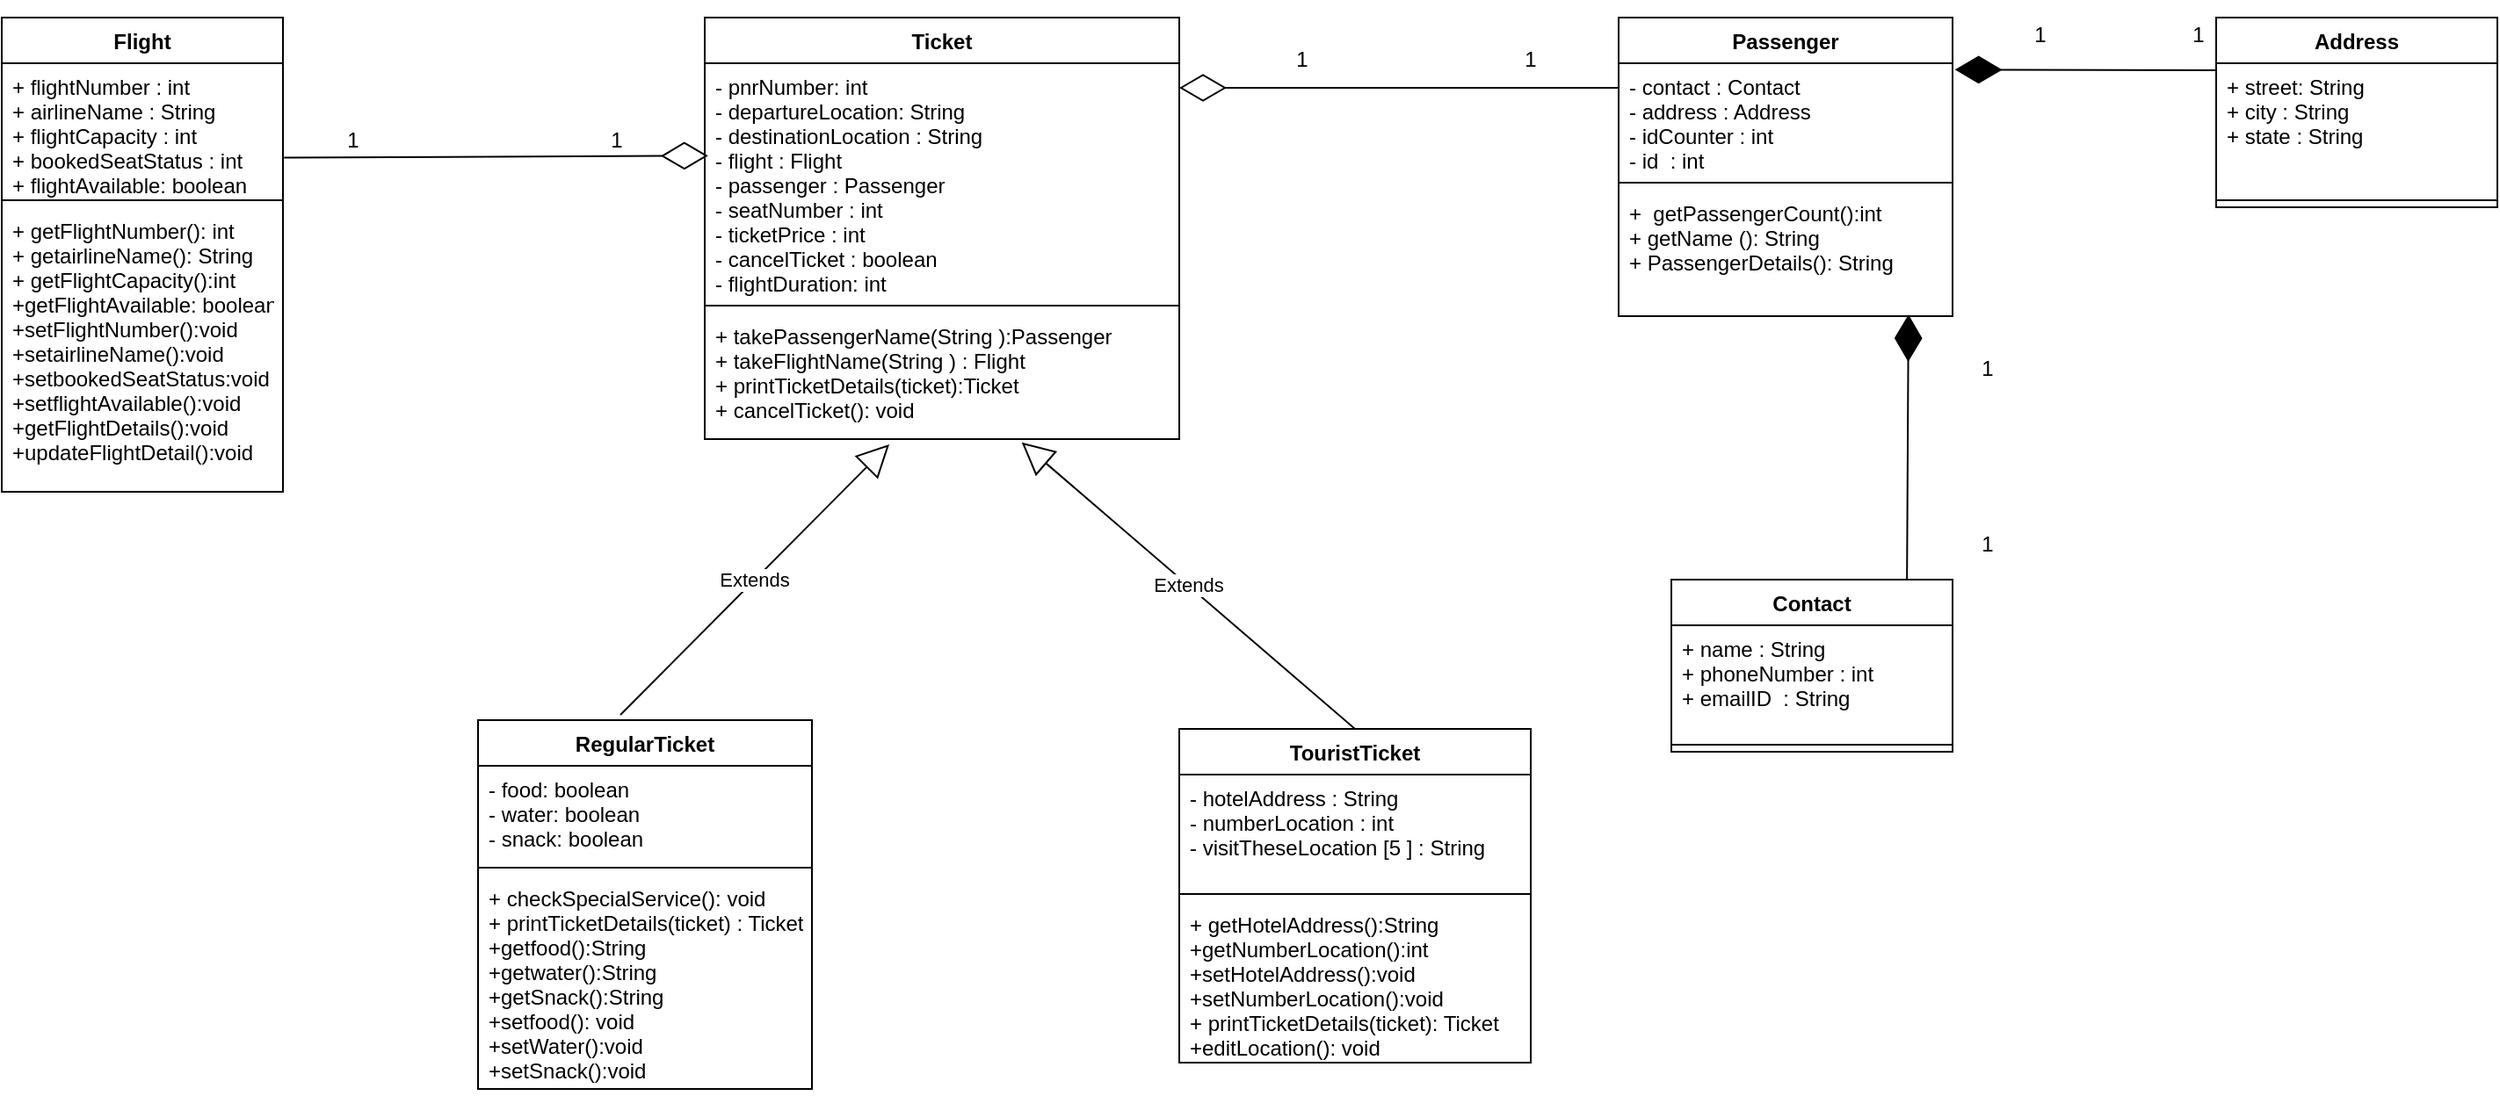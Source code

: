 <mxfile version="14.9.2" type="device"><diagram id="Smss36zBpjV6jGFIX1n4" name="Page-1"><mxGraphModel dx="2309" dy="644" grid="1" gridSize="10" guides="1" tooltips="1" connect="1" arrows="1" fold="1" page="1" pageScale="1" pageWidth="850" pageHeight="1100" math="0" shadow="0"><root><mxCell id="0"/><mxCell id="1" parent="0"/><mxCell id="hDVdwc70knxA4Nyr3FCd-10" value="" style="endArrow=diamondThin;endFill=0;endSize=24;html=1;entryX=0.007;entryY=0.393;entryDx=0;entryDy=0;entryPerimeter=0;exitX=1.004;exitY=0.727;exitDx=0;exitDy=0;exitPerimeter=0;" parent="1" source="NB_ktXBMvmLJStWmGy2e-2" edge="1" target="hDVdwc70knxA4Nyr3FCd-12"><mxGeometry width="160" relative="1" as="geometry"><mxPoint x="-170" y="199" as="sourcePoint"/><mxPoint x="60.54" y="218.72" as="targetPoint"/><Array as="points"/></mxGeometry></mxCell><mxCell id="hDVdwc70knxA4Nyr3FCd-11" value="Ticket" style="swimlane;fontStyle=1;align=center;verticalAlign=top;childLayout=stackLayout;horizontal=1;startSize=26;horizontalStack=0;resizeParent=1;resizeParentMax=0;resizeLast=0;collapsible=1;marginBottom=0;" parent="1" vertex="1"><mxGeometry x="60" y="120" width="270" height="240" as="geometry"/></mxCell><mxCell id="hDVdwc70knxA4Nyr3FCd-12" value="- pnrNumber: int&#10;- departureLocation: String&#10;- destinationLocation : String&#10;- flight : Flight&#10;- passenger : Passenger&#10;- seatNumber : int &#10;- ticketPrice : int&#10;- cancelTicket : boolean&#10;- flightDuration: int  &#10;&#10;" style="text;strokeColor=none;fillColor=none;align=left;verticalAlign=top;spacingLeft=4;spacingRight=4;overflow=hidden;rotatable=0;points=[[0,0.5],[1,0.5]];portConstraint=eastwest;" parent="hDVdwc70knxA4Nyr3FCd-11" vertex="1"><mxGeometry y="26" width="270" height="134" as="geometry"/></mxCell><mxCell id="hDVdwc70knxA4Nyr3FCd-13" value="" style="line;strokeWidth=1;fillColor=none;align=left;verticalAlign=middle;spacingTop=-1;spacingLeft=3;spacingRight=3;rotatable=0;labelPosition=right;points=[];portConstraint=eastwest;" parent="hDVdwc70knxA4Nyr3FCd-11" vertex="1"><mxGeometry y="160" width="270" height="8" as="geometry"/></mxCell><mxCell id="hDVdwc70knxA4Nyr3FCd-14" value="+ takePassengerName(String ):Passenger&#10;+ takeFlightName(String ) : Flight&#10;+ printTicketDetails(ticket):Ticket&#10;+ cancelTicket(): void" style="text;strokeColor=none;fillColor=none;align=left;verticalAlign=top;spacingLeft=4;spacingRight=4;overflow=hidden;rotatable=0;points=[[0,0.5],[1,0.5]];portConstraint=eastwest;" parent="hDVdwc70knxA4Nyr3FCd-11" vertex="1"><mxGeometry y="168" width="270" height="72" as="geometry"/></mxCell><mxCell id="hDVdwc70knxA4Nyr3FCd-15" value="RegularTicket" style="swimlane;fontStyle=1;align=center;verticalAlign=top;childLayout=stackLayout;horizontal=1;startSize=26;horizontalStack=0;resizeParent=1;resizeParentMax=0;resizeLast=0;collapsible=1;marginBottom=0;" parent="1" vertex="1"><mxGeometry x="-69" y="520" width="190" height="210" as="geometry"/></mxCell><mxCell id="hDVdwc70knxA4Nyr3FCd-16" value="- food: boolean&#10;- water: boolean&#10;- snack: boolean&#10;&#10;" style="text;strokeColor=none;fillColor=none;align=left;verticalAlign=top;spacingLeft=4;spacingRight=4;overflow=hidden;rotatable=0;points=[[0,0.5],[1,0.5]];portConstraint=eastwest;" parent="hDVdwc70knxA4Nyr3FCd-15" vertex="1"><mxGeometry y="26" width="190" height="54" as="geometry"/></mxCell><mxCell id="hDVdwc70knxA4Nyr3FCd-17" value="" style="line;strokeWidth=1;fillColor=none;align=left;verticalAlign=middle;spacingTop=-1;spacingLeft=3;spacingRight=3;rotatable=0;labelPosition=right;points=[];portConstraint=eastwest;" parent="hDVdwc70knxA4Nyr3FCd-15" vertex="1"><mxGeometry y="80" width="190" height="8" as="geometry"/></mxCell><mxCell id="hDVdwc70knxA4Nyr3FCd-18" value="+ checkSpecialService(): void&#10;+ printTicketDetails(ticket) : Ticket&#10;+getfood():String&#10;+getwater():String&#10;+getSnack():String&#10;+setfood(): void&#10;+setWater():void&#10;+setSnack():void&#10;" style="text;strokeColor=none;fillColor=none;align=left;verticalAlign=top;spacingLeft=4;spacingRight=4;overflow=hidden;rotatable=0;points=[[0,0.5],[1,0.5]];portConstraint=eastwest;" parent="hDVdwc70knxA4Nyr3FCd-15" vertex="1"><mxGeometry y="88" width="190" height="122" as="geometry"/></mxCell><mxCell id="hDVdwc70knxA4Nyr3FCd-19" value="TouristTicket" style="swimlane;fontStyle=1;align=center;verticalAlign=top;childLayout=stackLayout;horizontal=1;startSize=26;horizontalStack=0;resizeParent=1;resizeParentMax=0;resizeLast=0;collapsible=1;marginBottom=0;" parent="1" vertex="1"><mxGeometry x="330" y="525" width="200" height="190" as="geometry"/></mxCell><mxCell id="hDVdwc70knxA4Nyr3FCd-20" value="- hotelAddress : String&#10;- numberLocation : int&#10;- visitTheseLocation [5 ] : String&#10;" style="text;strokeColor=none;fillColor=none;align=left;verticalAlign=top;spacingLeft=4;spacingRight=4;overflow=hidden;rotatable=0;points=[[0,0.5],[1,0.5]];portConstraint=eastwest;" parent="hDVdwc70knxA4Nyr3FCd-19" vertex="1"><mxGeometry y="26" width="200" height="64" as="geometry"/></mxCell><mxCell id="hDVdwc70knxA4Nyr3FCd-21" value="" style="line;strokeWidth=1;fillColor=none;align=left;verticalAlign=middle;spacingTop=-1;spacingLeft=3;spacingRight=3;rotatable=0;labelPosition=right;points=[];portConstraint=eastwest;" parent="hDVdwc70knxA4Nyr3FCd-19" vertex="1"><mxGeometry y="90" width="200" height="8" as="geometry"/></mxCell><mxCell id="hDVdwc70knxA4Nyr3FCd-22" value="+ getHotelAddress():String&#10;+getNumberLocation():int &#10;+setHotelAddress():void&#10;+setNumberLocation():void&#10;+ printTicketDetails(ticket): Ticket&#10;+editLocation(): void" style="text;strokeColor=none;fillColor=none;align=left;verticalAlign=top;spacingLeft=4;spacingRight=4;overflow=hidden;rotatable=0;points=[[0,0.5],[1,0.5]];portConstraint=eastwest;" parent="hDVdwc70knxA4Nyr3FCd-19" vertex="1"><mxGeometry y="98" width="200" height="92" as="geometry"/></mxCell><mxCell id="hDVdwc70knxA4Nyr3FCd-26" value="Extends" style="endArrow=block;endSize=16;endFill=0;html=1;entryX=0.389;entryY=1.041;entryDx=0;entryDy=0;entryPerimeter=0;" parent="1" target="hDVdwc70knxA4Nyr3FCd-14" edge="1"><mxGeometry width="160" relative="1" as="geometry"><mxPoint x="12" y="517" as="sourcePoint"/><mxPoint x="400" y="518" as="targetPoint"/><Array as="points"/></mxGeometry></mxCell><mxCell id="hDVdwc70knxA4Nyr3FCd-27" value="Extends" style="endArrow=block;endSize=16;endFill=0;html=1;exitX=0.5;exitY=0;exitDx=0;exitDy=0;entryX=0.668;entryY=1.026;entryDx=0;entryDy=0;entryPerimeter=0;" parent="1" source="hDVdwc70knxA4Nyr3FCd-19" target="hDVdwc70knxA4Nyr3FCd-14" edge="1"><mxGeometry width="160" relative="1" as="geometry"><mxPoint x="320" y="480" as="sourcePoint"/><mxPoint x="290" y="460" as="targetPoint"/><Array as="points"/></mxGeometry></mxCell><mxCell id="hDVdwc70knxA4Nyr3FCd-28" value="Passenger" style="swimlane;fontStyle=1;align=center;verticalAlign=top;childLayout=stackLayout;horizontal=1;startSize=26;horizontalStack=0;resizeParent=1;resizeParentMax=0;resizeLast=0;collapsible=1;marginBottom=0;" parent="1" vertex="1"><mxGeometry x="580" y="120" width="190" height="170" as="geometry"/></mxCell><mxCell id="hDVdwc70knxA4Nyr3FCd-29" value="- contact : Contact&#10;- address : Address&#10;- idCounter : int&#10;- id  : int&#10;" style="text;strokeColor=none;fillColor=none;align=left;verticalAlign=top;spacingLeft=4;spacingRight=4;overflow=hidden;rotatable=0;points=[[0,0.5],[1,0.5]];portConstraint=eastwest;" parent="hDVdwc70knxA4Nyr3FCd-28" vertex="1"><mxGeometry y="26" width="190" height="64" as="geometry"/></mxCell><mxCell id="hDVdwc70knxA4Nyr3FCd-30" value="" style="line;strokeWidth=1;fillColor=none;align=left;verticalAlign=middle;spacingTop=-1;spacingLeft=3;spacingRight=3;rotatable=0;labelPosition=right;points=[];portConstraint=eastwest;" parent="hDVdwc70knxA4Nyr3FCd-28" vertex="1"><mxGeometry y="90" width="190" height="8" as="geometry"/></mxCell><mxCell id="hDVdwc70knxA4Nyr3FCd-31" value="+  getPassengerCount():int&#10;+ getName (): String&#10;+ PassengerDetails(): String&#10;" style="text;strokeColor=none;fillColor=none;align=left;verticalAlign=top;spacingLeft=4;spacingRight=4;overflow=hidden;rotatable=0;points=[[0,0.5],[1,0.5]];portConstraint=eastwest;" parent="hDVdwc70knxA4Nyr3FCd-28" vertex="1"><mxGeometry y="98" width="190" height="72" as="geometry"/></mxCell><mxCell id="hDVdwc70knxA4Nyr3FCd-32" value="" style="endArrow=diamondThin;endFill=0;endSize=24;html=1;" parent="1" edge="1"><mxGeometry width="160" relative="1" as="geometry"><mxPoint x="580" y="160" as="sourcePoint"/><mxPoint x="330" y="160" as="targetPoint"/><Array as="points"/></mxGeometry></mxCell><mxCell id="hDVdwc70knxA4Nyr3FCd-33" value="Address" style="swimlane;fontStyle=1;align=center;verticalAlign=top;childLayout=stackLayout;horizontal=1;startSize=26;horizontalStack=0;resizeParent=1;resizeParentMax=0;resizeLast=0;collapsible=1;marginBottom=0;" parent="1" vertex="1"><mxGeometry x="920" y="120" width="160" height="108" as="geometry"/></mxCell><mxCell id="hDVdwc70knxA4Nyr3FCd-34" value="+ street: String&#10;+ city : String&#10;+ state : String" style="text;strokeColor=none;fillColor=none;align=left;verticalAlign=top;spacingLeft=4;spacingRight=4;overflow=hidden;rotatable=0;points=[[0,0.5],[1,0.5]];portConstraint=eastwest;" parent="hDVdwc70knxA4Nyr3FCd-33" vertex="1"><mxGeometry y="26" width="160" height="74" as="geometry"/></mxCell><mxCell id="hDVdwc70knxA4Nyr3FCd-35" value="" style="line;strokeWidth=1;fillColor=none;align=left;verticalAlign=middle;spacingTop=-1;spacingLeft=3;spacingRight=3;rotatable=0;labelPosition=right;points=[];portConstraint=eastwest;" parent="hDVdwc70knxA4Nyr3FCd-33" vertex="1"><mxGeometry y="100" width="160" height="8" as="geometry"/></mxCell><mxCell id="hDVdwc70knxA4Nyr3FCd-38" value="Contact" style="swimlane;fontStyle=1;align=center;verticalAlign=top;childLayout=stackLayout;horizontal=1;startSize=26;horizontalStack=0;resizeParent=1;resizeParentMax=0;resizeLast=0;collapsible=1;marginBottom=0;" parent="1" vertex="1"><mxGeometry x="610" y="440" width="160" height="98" as="geometry"/></mxCell><mxCell id="hDVdwc70knxA4Nyr3FCd-39" value="+ name : String&#10;+ phoneNumber : int&#10;+ emailID  : String&#10;" style="text;strokeColor=none;fillColor=none;align=left;verticalAlign=top;spacingLeft=4;spacingRight=4;overflow=hidden;rotatable=0;points=[[0,0.5],[1,0.5]];portConstraint=eastwest;" parent="hDVdwc70knxA4Nyr3FCd-38" vertex="1"><mxGeometry y="26" width="160" height="64" as="geometry"/></mxCell><mxCell id="hDVdwc70knxA4Nyr3FCd-40" value="" style="line;strokeWidth=1;fillColor=none;align=left;verticalAlign=middle;spacingTop=-1;spacingLeft=3;spacingRight=3;rotatable=0;labelPosition=right;points=[];portConstraint=eastwest;" parent="hDVdwc70knxA4Nyr3FCd-38" vertex="1"><mxGeometry y="90" width="160" height="8" as="geometry"/></mxCell><mxCell id="hDVdwc70knxA4Nyr3FCd-43" value="" style="endArrow=diamondThin;endFill=1;endSize=24;html=1;entryX=0.868;entryY=0.987;entryDx=0;entryDy=0;entryPerimeter=0;exitX=0.838;exitY=-0.002;exitDx=0;exitDy=0;exitPerimeter=0;" parent="1" target="hDVdwc70knxA4Nyr3FCd-31" edge="1" source="hDVdwc70knxA4Nyr3FCd-38"><mxGeometry width="160" relative="1" as="geometry"><mxPoint x="955" y="380" as="sourcePoint"/><mxPoint x="947" y="240" as="targetPoint"/></mxGeometry></mxCell><mxCell id="hDVdwc70knxA4Nyr3FCd-44" value="" style="endArrow=diamondThin;endFill=1;endSize=24;html=1;entryX=1.007;entryY=0.057;entryDx=0;entryDy=0;entryPerimeter=0;" parent="1" edge="1" target="hDVdwc70knxA4Nyr3FCd-29"><mxGeometry width="160" relative="1" as="geometry"><mxPoint x="920" y="150" as="sourcePoint"/><mxPoint x="980" y="164" as="targetPoint"/></mxGeometry></mxCell><mxCell id="XZ1GeklF8mGMiT-Alhls-1" value="1" style="text;html=1;strokeColor=none;fillColor=none;align=center;verticalAlign=middle;whiteSpace=wrap;rounded=0;" parent="1" vertex="1"><mxGeometry x="-160" y="180" width="40" height="20" as="geometry"/></mxCell><mxCell id="XZ1GeklF8mGMiT-Alhls-2" value="1" style="text;html=1;strokeColor=none;fillColor=none;align=center;verticalAlign=middle;whiteSpace=wrap;rounded=0;" parent="1" vertex="1"><mxGeometry x="-10" y="180" width="40" height="20" as="geometry"/></mxCell><mxCell id="XZ1GeklF8mGMiT-Alhls-6" value="1" style="text;html=1;strokeColor=none;fillColor=none;align=center;verticalAlign=middle;whiteSpace=wrap;rounded=0;" parent="1" vertex="1"><mxGeometry x="510" y="134" width="40" height="20" as="geometry"/></mxCell><mxCell id="XZ1GeklF8mGMiT-Alhls-7" value="1" style="text;html=1;strokeColor=none;fillColor=none;align=center;verticalAlign=middle;whiteSpace=wrap;rounded=0;" parent="1" vertex="1"><mxGeometry x="380" y="134" width="40" height="20" as="geometry"/></mxCell><mxCell id="XZ1GeklF8mGMiT-Alhls-8" value="1" style="text;html=1;strokeColor=none;fillColor=none;align=center;verticalAlign=middle;whiteSpace=wrap;rounded=0;" parent="1" vertex="1"><mxGeometry x="770" y="410" width="40" height="20" as="geometry"/></mxCell><mxCell id="NB_ktXBMvmLJStWmGy2e-1" value="Flight" style="swimlane;fontStyle=1;align=center;verticalAlign=top;childLayout=stackLayout;horizontal=1;startSize=26;horizontalStack=0;resizeParent=1;resizeParentMax=0;resizeLast=0;collapsible=1;marginBottom=0;" vertex="1" parent="1"><mxGeometry x="-340" y="120" width="160" height="270" as="geometry"/></mxCell><mxCell id="NB_ktXBMvmLJStWmGy2e-2" value="+ flightNumber : int&#10;+ airlineName : String&#10;+ flightCapacity : int&#10;+ bookedSeatStatus : int&#10;+ flightAvailable: boolean" style="text;strokeColor=none;fillColor=none;align=left;verticalAlign=top;spacingLeft=4;spacingRight=4;overflow=hidden;rotatable=0;points=[[0,0.5],[1,0.5]];portConstraint=eastwest;" vertex="1" parent="NB_ktXBMvmLJStWmGy2e-1"><mxGeometry y="26" width="160" height="74" as="geometry"/></mxCell><mxCell id="NB_ktXBMvmLJStWmGy2e-3" value="" style="line;strokeWidth=1;fillColor=none;align=left;verticalAlign=middle;spacingTop=-1;spacingLeft=3;spacingRight=3;rotatable=0;labelPosition=right;points=[];portConstraint=eastwest;" vertex="1" parent="NB_ktXBMvmLJStWmGy2e-1"><mxGeometry y="100" width="160" height="8" as="geometry"/></mxCell><mxCell id="NB_ktXBMvmLJStWmGy2e-4" value="+ getFlightNumber(): int&#10;+ getairlineName(): String&#10;+ getFlightCapacity():int&#10;+getFlightAvailable: boolean&#10;+setFlightNumber():void&#10;+setairlineName():void&#10;+setbookedSeatStatus:void&#10;+setflightAvailable():void&#10;+getFlightDetails():void&#10;+updateFlightDetail():void" style="text;strokeColor=none;fillColor=none;align=left;verticalAlign=top;spacingLeft=4;spacingRight=4;overflow=hidden;rotatable=0;points=[[0,0.5],[1,0.5]];portConstraint=eastwest;" vertex="1" parent="NB_ktXBMvmLJStWmGy2e-1"><mxGeometry y="108" width="160" height="162" as="geometry"/></mxCell><mxCell id="NB_ktXBMvmLJStWmGy2e-5" value="1" style="text;html=1;strokeColor=none;fillColor=none;align=center;verticalAlign=middle;whiteSpace=wrap;rounded=0;" vertex="1" parent="1"><mxGeometry x="770" y="310" width="40" height="20" as="geometry"/></mxCell><mxCell id="NB_ktXBMvmLJStWmGy2e-7" value="1" style="text;html=1;strokeColor=none;fillColor=none;align=center;verticalAlign=middle;whiteSpace=wrap;rounded=0;" vertex="1" parent="1"><mxGeometry x="800" y="110" width="40" height="40" as="geometry"/></mxCell><mxCell id="NB_ktXBMvmLJStWmGy2e-11" value="1" style="text;html=1;strokeColor=none;fillColor=none;align=center;verticalAlign=middle;whiteSpace=wrap;rounded=0;" vertex="1" parent="1"><mxGeometry x="890" y="125" width="40" height="10" as="geometry"/></mxCell></root></mxGraphModel></diagram></mxfile>